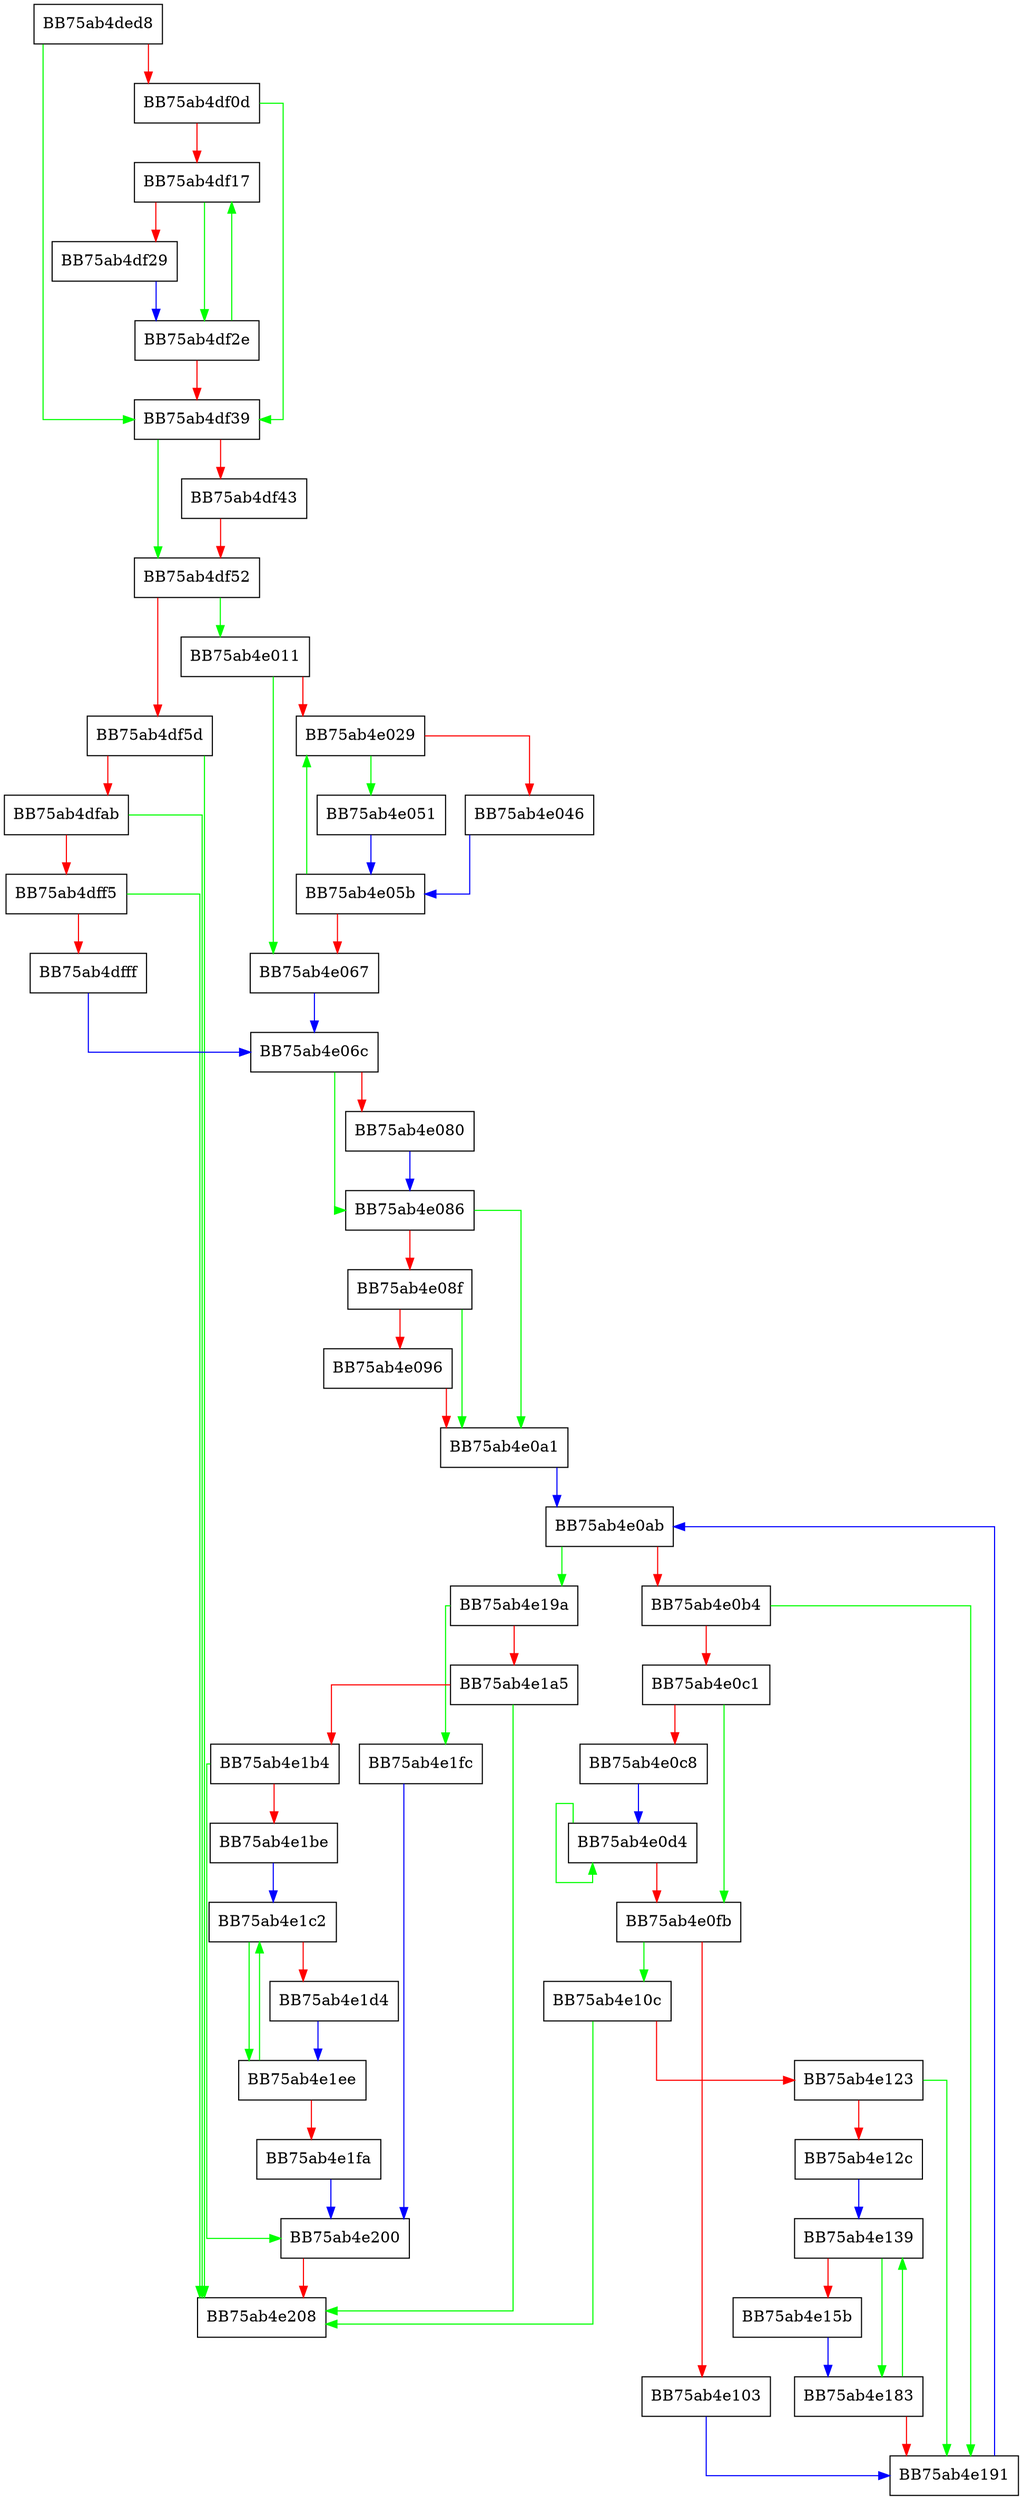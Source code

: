 digraph convertToWithoutRowidTable {
  node [shape="box"];
  graph [splines=ortho];
  BB75ab4ded8 -> BB75ab4df39 [color="green"];
  BB75ab4ded8 -> BB75ab4df0d [color="red"];
  BB75ab4df0d -> BB75ab4df39 [color="green"];
  BB75ab4df0d -> BB75ab4df17 [color="red"];
  BB75ab4df17 -> BB75ab4df2e [color="green"];
  BB75ab4df17 -> BB75ab4df29 [color="red"];
  BB75ab4df29 -> BB75ab4df2e [color="blue"];
  BB75ab4df2e -> BB75ab4df17 [color="green"];
  BB75ab4df2e -> BB75ab4df39 [color="red"];
  BB75ab4df39 -> BB75ab4df52 [color="green"];
  BB75ab4df39 -> BB75ab4df43 [color="red"];
  BB75ab4df43 -> BB75ab4df52 [color="red"];
  BB75ab4df52 -> BB75ab4e011 [color="green"];
  BB75ab4df52 -> BB75ab4df5d [color="red"];
  BB75ab4df5d -> BB75ab4e208 [color="green"];
  BB75ab4df5d -> BB75ab4dfab [color="red"];
  BB75ab4dfab -> BB75ab4e208 [color="green"];
  BB75ab4dfab -> BB75ab4dff5 [color="red"];
  BB75ab4dff5 -> BB75ab4e208 [color="green"];
  BB75ab4dff5 -> BB75ab4dfff [color="red"];
  BB75ab4dfff -> BB75ab4e06c [color="blue"];
  BB75ab4e011 -> BB75ab4e067 [color="green"];
  BB75ab4e011 -> BB75ab4e029 [color="red"];
  BB75ab4e029 -> BB75ab4e051 [color="green"];
  BB75ab4e029 -> BB75ab4e046 [color="red"];
  BB75ab4e046 -> BB75ab4e05b [color="blue"];
  BB75ab4e051 -> BB75ab4e05b [color="blue"];
  BB75ab4e05b -> BB75ab4e029 [color="green"];
  BB75ab4e05b -> BB75ab4e067 [color="red"];
  BB75ab4e067 -> BB75ab4e06c [color="blue"];
  BB75ab4e06c -> BB75ab4e086 [color="green"];
  BB75ab4e06c -> BB75ab4e080 [color="red"];
  BB75ab4e080 -> BB75ab4e086 [color="blue"];
  BB75ab4e086 -> BB75ab4e0a1 [color="green"];
  BB75ab4e086 -> BB75ab4e08f [color="red"];
  BB75ab4e08f -> BB75ab4e0a1 [color="green"];
  BB75ab4e08f -> BB75ab4e096 [color="red"];
  BB75ab4e096 -> BB75ab4e0a1 [color="red"];
  BB75ab4e0a1 -> BB75ab4e0ab [color="blue"];
  BB75ab4e0ab -> BB75ab4e19a [color="green"];
  BB75ab4e0ab -> BB75ab4e0b4 [color="red"];
  BB75ab4e0b4 -> BB75ab4e191 [color="green"];
  BB75ab4e0b4 -> BB75ab4e0c1 [color="red"];
  BB75ab4e0c1 -> BB75ab4e0fb [color="green"];
  BB75ab4e0c1 -> BB75ab4e0c8 [color="red"];
  BB75ab4e0c8 -> BB75ab4e0d4 [color="blue"];
  BB75ab4e0d4 -> BB75ab4e0d4 [color="green"];
  BB75ab4e0d4 -> BB75ab4e0fb [color="red"];
  BB75ab4e0fb -> BB75ab4e10c [color="green"];
  BB75ab4e0fb -> BB75ab4e103 [color="red"];
  BB75ab4e103 -> BB75ab4e191 [color="blue"];
  BB75ab4e10c -> BB75ab4e208 [color="green"];
  BB75ab4e10c -> BB75ab4e123 [color="red"];
  BB75ab4e123 -> BB75ab4e191 [color="green"];
  BB75ab4e123 -> BB75ab4e12c [color="red"];
  BB75ab4e12c -> BB75ab4e139 [color="blue"];
  BB75ab4e139 -> BB75ab4e183 [color="green"];
  BB75ab4e139 -> BB75ab4e15b [color="red"];
  BB75ab4e15b -> BB75ab4e183 [color="blue"];
  BB75ab4e183 -> BB75ab4e139 [color="green"];
  BB75ab4e183 -> BB75ab4e191 [color="red"];
  BB75ab4e191 -> BB75ab4e0ab [color="blue"];
  BB75ab4e19a -> BB75ab4e1fc [color="green"];
  BB75ab4e19a -> BB75ab4e1a5 [color="red"];
  BB75ab4e1a5 -> BB75ab4e208 [color="green"];
  BB75ab4e1a5 -> BB75ab4e1b4 [color="red"];
  BB75ab4e1b4 -> BB75ab4e200 [color="green"];
  BB75ab4e1b4 -> BB75ab4e1be [color="red"];
  BB75ab4e1be -> BB75ab4e1c2 [color="blue"];
  BB75ab4e1c2 -> BB75ab4e1ee [color="green"];
  BB75ab4e1c2 -> BB75ab4e1d4 [color="red"];
  BB75ab4e1d4 -> BB75ab4e1ee [color="blue"];
  BB75ab4e1ee -> BB75ab4e1c2 [color="green"];
  BB75ab4e1ee -> BB75ab4e1fa [color="red"];
  BB75ab4e1fa -> BB75ab4e200 [color="blue"];
  BB75ab4e1fc -> BB75ab4e200 [color="blue"];
  BB75ab4e200 -> BB75ab4e208 [color="red"];
}